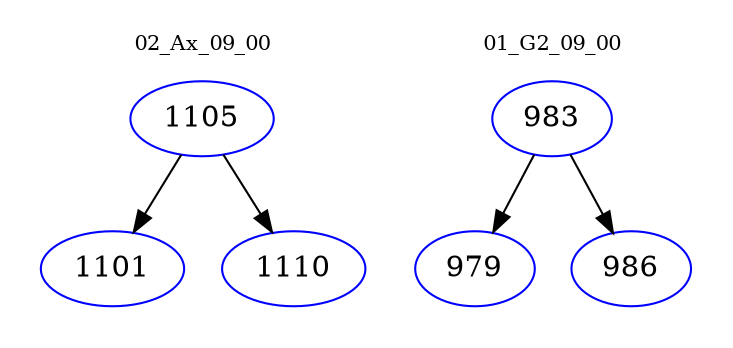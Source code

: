 digraph{
subgraph cluster_0 {
color = white
label = "02_Ax_09_00";
fontsize=10;
T0_1105 [label="1105", color="blue"]
T0_1105 -> T0_1101 [color="black"]
T0_1101 [label="1101", color="blue"]
T0_1105 -> T0_1110 [color="black"]
T0_1110 [label="1110", color="blue"]
}
subgraph cluster_1 {
color = white
label = "01_G2_09_00";
fontsize=10;
T1_983 [label="983", color="blue"]
T1_983 -> T1_979 [color="black"]
T1_979 [label="979", color="blue"]
T1_983 -> T1_986 [color="black"]
T1_986 [label="986", color="blue"]
}
}
